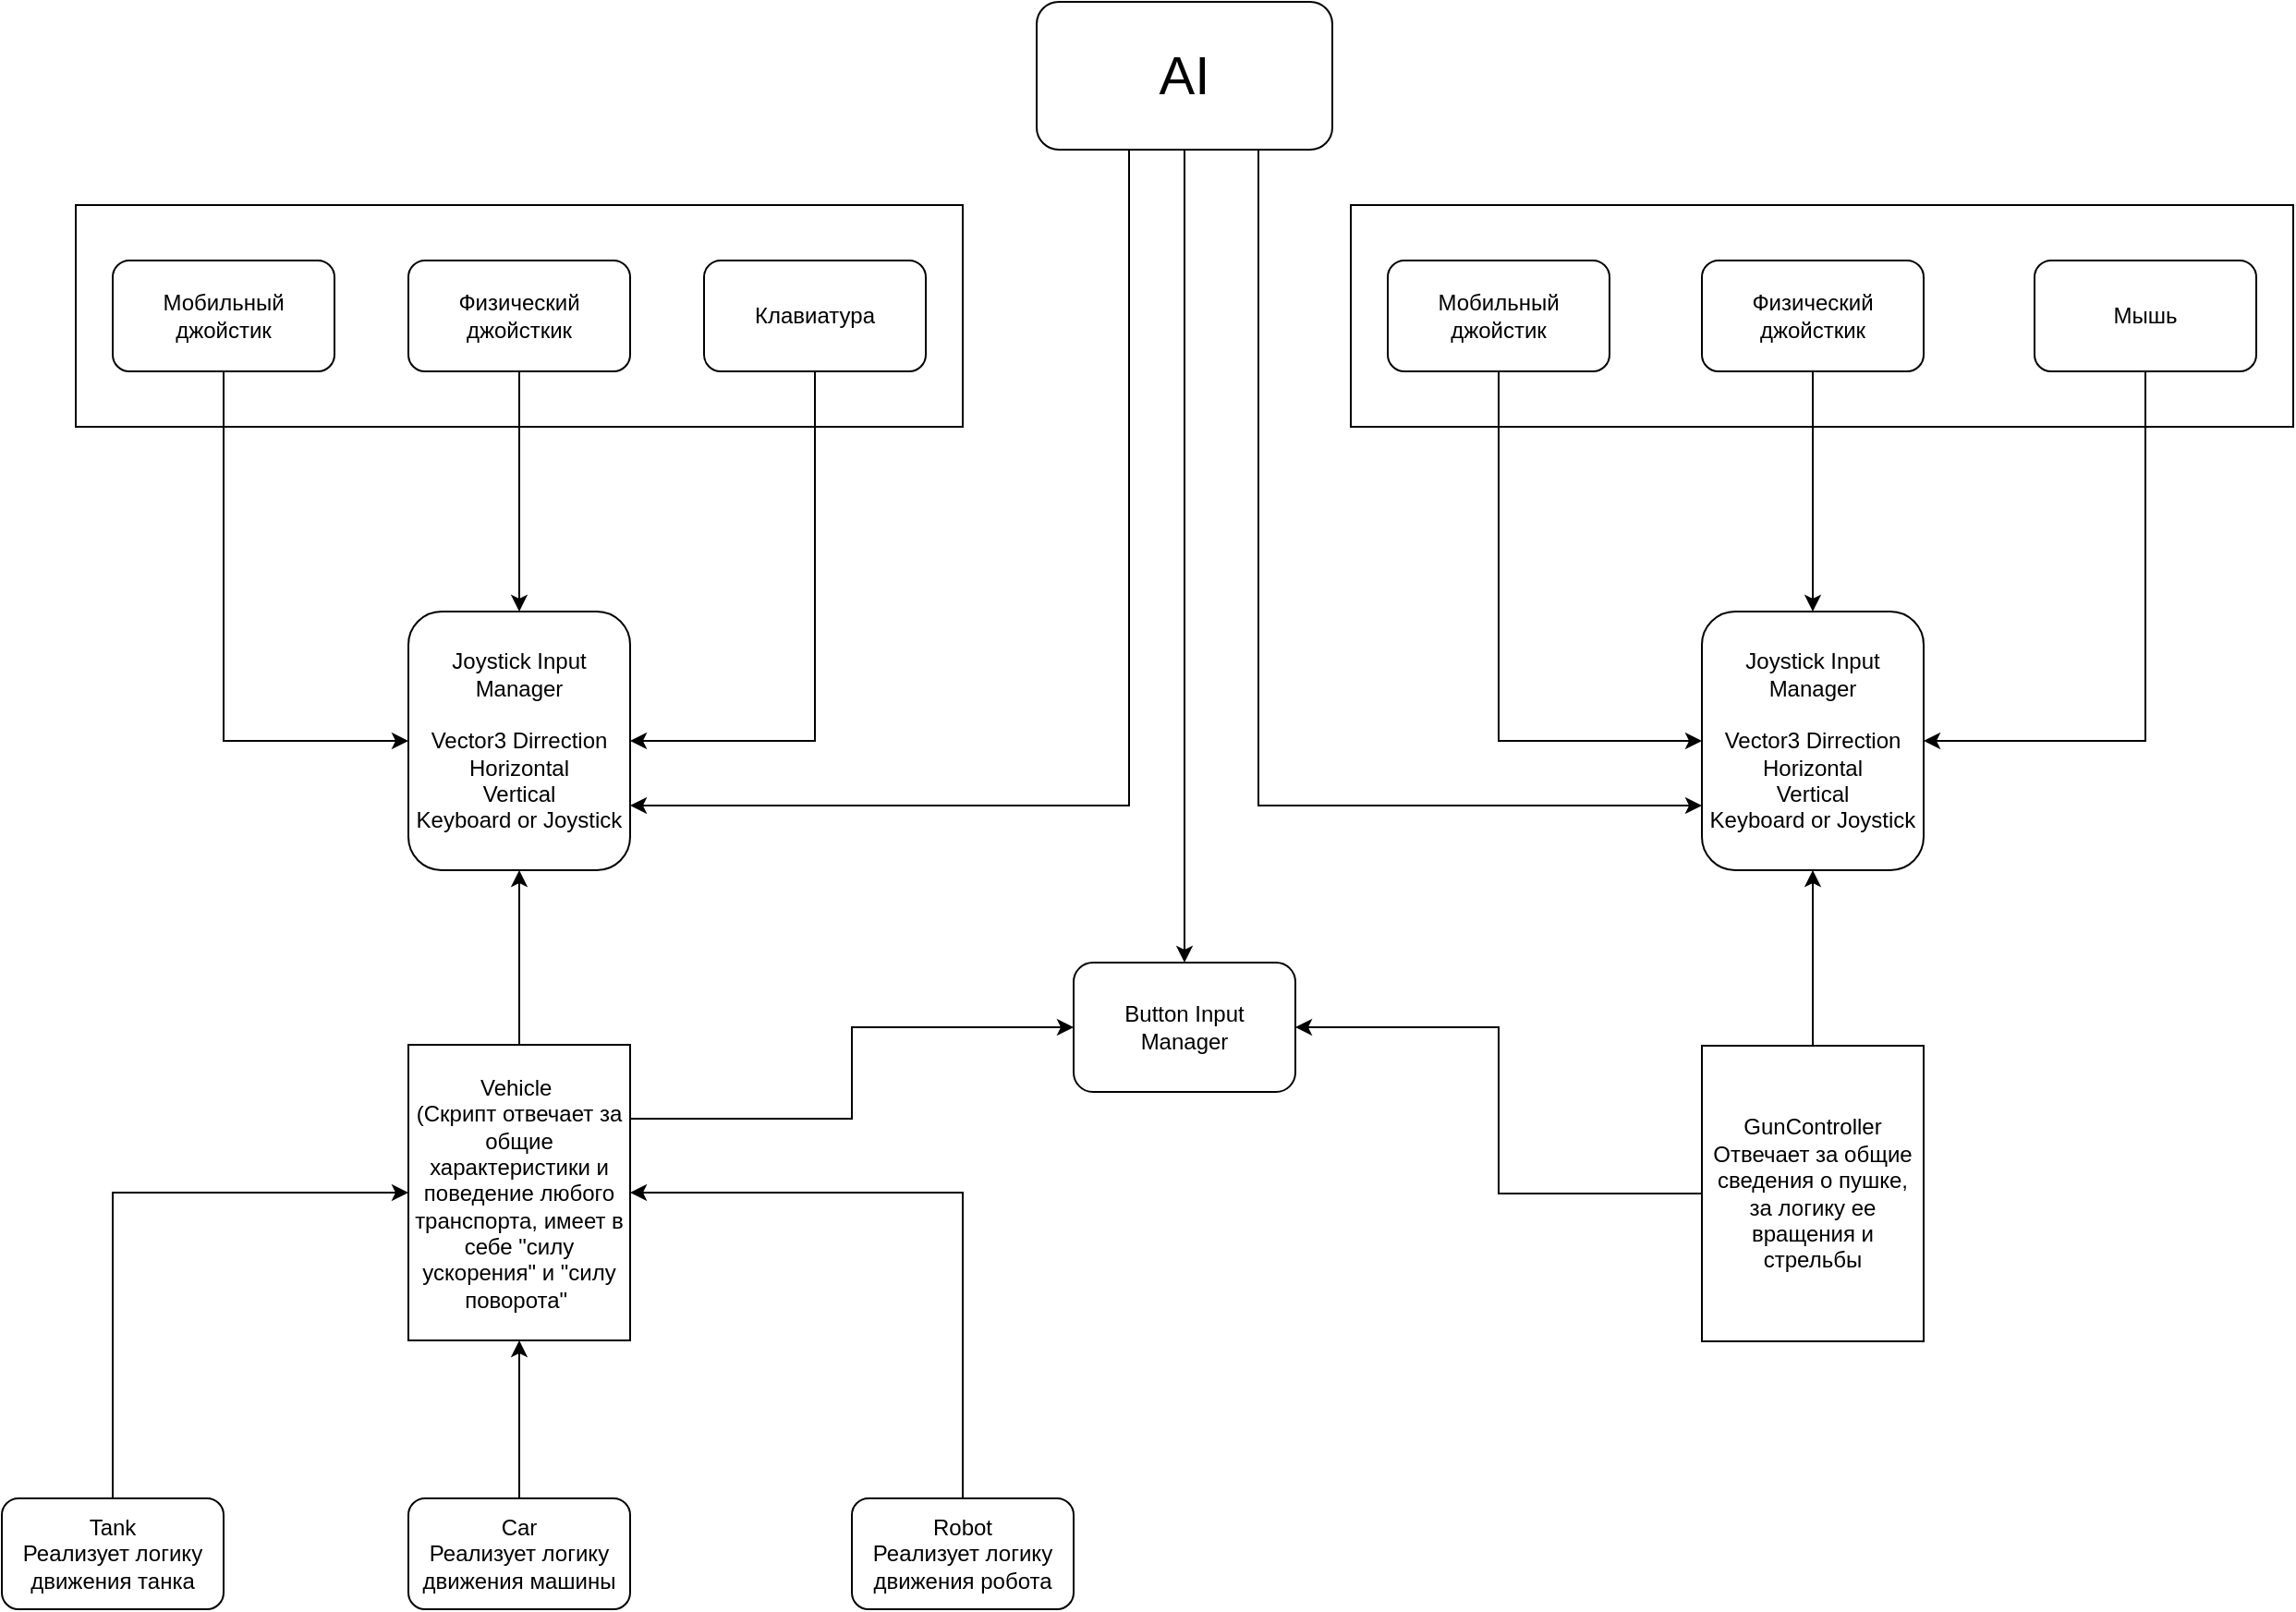 <mxfile version="15.5.9" type="device"><diagram id="kHC48MarmEhejbIq2sH6" name="Page-1"><mxGraphModel dx="1730" dy="2081" grid="1" gridSize="10" guides="1" tooltips="1" connect="1" arrows="1" fold="1" page="1" pageScale="1" pageWidth="827" pageHeight="1169" math="0" shadow="0"><root><mxCell id="0"/><mxCell id="1" parent="0"/><mxCell id="1jwSGr2km85TbRwx9ZrO-22" value="" style="rounded=0;whiteSpace=wrap;html=1;fontSize=28;verticalAlign=top;" vertex="1" parent="1"><mxGeometry x="870" y="50" width="510" height="120" as="geometry"/></mxCell><mxCell id="1jwSGr2km85TbRwx9ZrO-4" value="" style="rounded=0;whiteSpace=wrap;html=1;fontSize=28;verticalAlign=top;" vertex="1" parent="1"><mxGeometry x="180" y="50" width="480" height="120" as="geometry"/></mxCell><mxCell id="RUuZwyvVEI0nl_0P8ogM-1" value="Joystick Input Manager&lt;br&gt;&lt;br&gt;Vector3 Dirrection&lt;br&gt;Horizontal&lt;br&gt;Vertical&lt;br&gt;Keyboard or Joystick" style="rounded=1;whiteSpace=wrap;html=1;" parent="1" vertex="1"><mxGeometry x="360" y="270" width="120" height="140" as="geometry"/></mxCell><mxCell id="RUuZwyvVEI0nl_0P8ogM-8" style="edgeStyle=orthogonalEdgeStyle;rounded=0;orthogonalLoop=1;jettySize=auto;html=1;exitX=0.5;exitY=1;exitDx=0;exitDy=0;entryX=0;entryY=0.5;entryDx=0;entryDy=0;" parent="1" source="RUuZwyvVEI0nl_0P8ogM-2" target="RUuZwyvVEI0nl_0P8ogM-1" edge="1"><mxGeometry relative="1" as="geometry"/></mxCell><mxCell id="RUuZwyvVEI0nl_0P8ogM-2" value="Мобильный джойстик" style="rounded=1;whiteSpace=wrap;html=1;" parent="1" vertex="1"><mxGeometry x="200" y="80" width="120" height="60" as="geometry"/></mxCell><mxCell id="RUuZwyvVEI0nl_0P8ogM-7" style="edgeStyle=orthogonalEdgeStyle;rounded=0;orthogonalLoop=1;jettySize=auto;html=1;exitX=0.5;exitY=1;exitDx=0;exitDy=0;entryX=0.5;entryY=0;entryDx=0;entryDy=0;" parent="1" source="RUuZwyvVEI0nl_0P8ogM-3" target="RUuZwyvVEI0nl_0P8ogM-1" edge="1"><mxGeometry relative="1" as="geometry"/></mxCell><mxCell id="RUuZwyvVEI0nl_0P8ogM-3" value="Физический джойсткик" style="rounded=1;whiteSpace=wrap;html=1;" parent="1" vertex="1"><mxGeometry x="360" y="80" width="120" height="60" as="geometry"/></mxCell><mxCell id="RUuZwyvVEI0nl_0P8ogM-6" style="edgeStyle=orthogonalEdgeStyle;rounded=0;orthogonalLoop=1;jettySize=auto;html=1;exitX=0.5;exitY=1;exitDx=0;exitDy=0;entryX=1;entryY=0.5;entryDx=0;entryDy=0;" parent="1" source="RUuZwyvVEI0nl_0P8ogM-4" target="RUuZwyvVEI0nl_0P8ogM-1" edge="1"><mxGeometry relative="1" as="geometry"/></mxCell><mxCell id="RUuZwyvVEI0nl_0P8ogM-4" value="Клавиатура" style="rounded=1;whiteSpace=wrap;html=1;" parent="1" vertex="1"><mxGeometry x="520" y="80" width="120" height="60" as="geometry"/></mxCell><mxCell id="RUuZwyvVEI0nl_0P8ogM-14" style="edgeStyle=orthogonalEdgeStyle;rounded=0;orthogonalLoop=1;jettySize=auto;html=1;exitX=0.5;exitY=0;exitDx=0;exitDy=0;entryX=0.5;entryY=1;entryDx=0;entryDy=0;" parent="1" source="RUuZwyvVEI0nl_0P8ogM-9" target="RUuZwyvVEI0nl_0P8ogM-1" edge="1"><mxGeometry relative="1" as="geometry"/></mxCell><mxCell id="1jwSGr2km85TbRwx9ZrO-24" style="edgeStyle=orthogonalEdgeStyle;rounded=0;orthogonalLoop=1;jettySize=auto;html=1;exitX=1;exitY=0.25;exitDx=0;exitDy=0;entryX=0;entryY=0.5;entryDx=0;entryDy=0;fontSize=12;" edge="1" parent="1" source="RUuZwyvVEI0nl_0P8ogM-9" target="1jwSGr2km85TbRwx9ZrO-17"><mxGeometry relative="1" as="geometry"/></mxCell><mxCell id="RUuZwyvVEI0nl_0P8ogM-9" value="Vehicle&amp;nbsp;&lt;br&gt;(Скрипт отвечает за общие характеристики и поведение любого транспорта, имеет в себе &quot;силу ускорения&quot; и &quot;силу поворота&quot;&amp;nbsp;" style="rounded=0;whiteSpace=wrap;html=1;" parent="1" vertex="1"><mxGeometry x="360" y="504.5" width="120" height="160" as="geometry"/></mxCell><mxCell id="RUuZwyvVEI0nl_0P8ogM-15" style="edgeStyle=orthogonalEdgeStyle;rounded=0;orthogonalLoop=1;jettySize=auto;html=1;exitX=0.5;exitY=0;exitDx=0;exitDy=0;entryX=0;entryY=0.5;entryDx=0;entryDy=0;" parent="1" source="RUuZwyvVEI0nl_0P8ogM-11" target="RUuZwyvVEI0nl_0P8ogM-9" edge="1"><mxGeometry relative="1" as="geometry"/></mxCell><mxCell id="RUuZwyvVEI0nl_0P8ogM-11" value="Tank&lt;br&gt;Реализует логику движения танка" style="rounded=1;whiteSpace=wrap;html=1;" parent="1" vertex="1"><mxGeometry x="140" y="750" width="120" height="60" as="geometry"/></mxCell><mxCell id="RUuZwyvVEI0nl_0P8ogM-16" style="edgeStyle=orthogonalEdgeStyle;rounded=0;orthogonalLoop=1;jettySize=auto;html=1;exitX=0.5;exitY=0;exitDx=0;exitDy=0;entryX=0.5;entryY=1;entryDx=0;entryDy=0;" parent="1" source="RUuZwyvVEI0nl_0P8ogM-12" target="RUuZwyvVEI0nl_0P8ogM-9" edge="1"><mxGeometry relative="1" as="geometry"/></mxCell><mxCell id="RUuZwyvVEI0nl_0P8ogM-12" value="Car&lt;br&gt;Реализует логику движения машины" style="rounded=1;whiteSpace=wrap;html=1;" parent="1" vertex="1"><mxGeometry x="360" y="750" width="120" height="60" as="geometry"/></mxCell><mxCell id="RUuZwyvVEI0nl_0P8ogM-17" style="edgeStyle=orthogonalEdgeStyle;rounded=0;orthogonalLoop=1;jettySize=auto;html=1;exitX=0.5;exitY=0;exitDx=0;exitDy=0;entryX=1;entryY=0.5;entryDx=0;entryDy=0;" parent="1" source="RUuZwyvVEI0nl_0P8ogM-13" target="RUuZwyvVEI0nl_0P8ogM-9" edge="1"><mxGeometry relative="1" as="geometry"/></mxCell><mxCell id="RUuZwyvVEI0nl_0P8ogM-13" value="Robot&lt;br&gt;Реализует логику движения робота" style="rounded=1;whiteSpace=wrap;html=1;" parent="1" vertex="1"><mxGeometry x="600" y="750" width="120" height="60" as="geometry"/></mxCell><mxCell id="1jwSGr2km85TbRwx9ZrO-18" style="edgeStyle=orthogonalEdgeStyle;rounded=0;orthogonalLoop=1;jettySize=auto;html=1;exitX=0.25;exitY=1;exitDx=0;exitDy=0;entryX=1;entryY=0.75;entryDx=0;entryDy=0;fontSize=12;" edge="1" parent="1" source="1jwSGr2km85TbRwx9ZrO-1" target="RUuZwyvVEI0nl_0P8ogM-1"><mxGeometry relative="1" as="geometry"><Array as="points"><mxPoint x="750" y="375"/></Array></mxGeometry></mxCell><mxCell id="1jwSGr2km85TbRwx9ZrO-19" style="edgeStyle=orthogonalEdgeStyle;rounded=0;orthogonalLoop=1;jettySize=auto;html=1;exitX=0.75;exitY=1;exitDx=0;exitDy=0;entryX=0;entryY=0.75;entryDx=0;entryDy=0;fontSize=12;" edge="1" parent="1" source="1jwSGr2km85TbRwx9ZrO-1" target="1jwSGr2km85TbRwx9ZrO-11"><mxGeometry relative="1" as="geometry"/></mxCell><mxCell id="1jwSGr2km85TbRwx9ZrO-21" style="edgeStyle=orthogonalEdgeStyle;rounded=0;orthogonalLoop=1;jettySize=auto;html=1;exitX=0.5;exitY=1;exitDx=0;exitDy=0;entryX=0.5;entryY=0;entryDx=0;entryDy=0;fontSize=12;" edge="1" parent="1" source="1jwSGr2km85TbRwx9ZrO-1" target="1jwSGr2km85TbRwx9ZrO-17"><mxGeometry relative="1" as="geometry"/></mxCell><mxCell id="1jwSGr2km85TbRwx9ZrO-1" value="&lt;font style=&quot;font-size: 29px&quot;&gt;AI&lt;/font&gt;" style="rounded=1;whiteSpace=wrap;html=1;" vertex="1" parent="1"><mxGeometry x="700" y="-60" width="160" height="80" as="geometry"/></mxCell><mxCell id="1jwSGr2km85TbRwx9ZrO-12" style="edgeStyle=orthogonalEdgeStyle;rounded=0;orthogonalLoop=1;jettySize=auto;html=1;exitX=0.5;exitY=1;exitDx=0;exitDy=0;entryX=0;entryY=0.5;entryDx=0;entryDy=0;fontSize=12;" edge="1" parent="1" source="1jwSGr2km85TbRwx9ZrO-7" target="1jwSGr2km85TbRwx9ZrO-11"><mxGeometry relative="1" as="geometry"/></mxCell><mxCell id="1jwSGr2km85TbRwx9ZrO-7" value="Мобильный джойстик" style="rounded=1;whiteSpace=wrap;html=1;" vertex="1" parent="1"><mxGeometry x="890" y="80" width="120" height="60" as="geometry"/></mxCell><mxCell id="1jwSGr2km85TbRwx9ZrO-13" style="edgeStyle=orthogonalEdgeStyle;rounded=0;orthogonalLoop=1;jettySize=auto;html=1;exitX=0.5;exitY=1;exitDx=0;exitDy=0;entryX=0.5;entryY=0;entryDx=0;entryDy=0;fontSize=12;" edge="1" parent="1" source="1jwSGr2km85TbRwx9ZrO-9" target="1jwSGr2km85TbRwx9ZrO-11"><mxGeometry relative="1" as="geometry"/></mxCell><mxCell id="1jwSGr2km85TbRwx9ZrO-9" value="Физический джойсткик" style="rounded=1;whiteSpace=wrap;html=1;" vertex="1" parent="1"><mxGeometry x="1060" y="80" width="120" height="60" as="geometry"/></mxCell><mxCell id="1jwSGr2km85TbRwx9ZrO-14" style="edgeStyle=orthogonalEdgeStyle;rounded=0;orthogonalLoop=1;jettySize=auto;html=1;exitX=0.5;exitY=1;exitDx=0;exitDy=0;entryX=1;entryY=0.5;entryDx=0;entryDy=0;fontSize=12;" edge="1" parent="1" source="1jwSGr2km85TbRwx9ZrO-10" target="1jwSGr2km85TbRwx9ZrO-11"><mxGeometry relative="1" as="geometry"/></mxCell><mxCell id="1jwSGr2km85TbRwx9ZrO-10" value="Мышь" style="rounded=1;whiteSpace=wrap;html=1;" vertex="1" parent="1"><mxGeometry x="1240" y="80" width="120" height="60" as="geometry"/></mxCell><mxCell id="1jwSGr2km85TbRwx9ZrO-11" value="Joystick Input Manager&lt;br&gt;&lt;br&gt;Vector3 Dirrection&lt;br&gt;Horizontal&lt;br&gt;Vertical&lt;br&gt;Keyboard or Joystick" style="rounded=1;whiteSpace=wrap;html=1;" vertex="1" parent="1"><mxGeometry x="1060" y="270" width="120" height="140" as="geometry"/></mxCell><mxCell id="1jwSGr2km85TbRwx9ZrO-16" style="edgeStyle=orthogonalEdgeStyle;rounded=0;orthogonalLoop=1;jettySize=auto;html=1;exitX=0.5;exitY=0;exitDx=0;exitDy=0;entryX=0.5;entryY=1;entryDx=0;entryDy=0;fontSize=12;" edge="1" parent="1" source="1jwSGr2km85TbRwx9ZrO-15" target="1jwSGr2km85TbRwx9ZrO-11"><mxGeometry relative="1" as="geometry"/></mxCell><mxCell id="1jwSGr2km85TbRwx9ZrO-25" style="edgeStyle=orthogonalEdgeStyle;rounded=0;orthogonalLoop=1;jettySize=auto;html=1;exitX=0;exitY=0.5;exitDx=0;exitDy=0;entryX=1;entryY=0.5;entryDx=0;entryDy=0;fontSize=12;" edge="1" parent="1" source="1jwSGr2km85TbRwx9ZrO-15" target="1jwSGr2km85TbRwx9ZrO-17"><mxGeometry relative="1" as="geometry"/></mxCell><mxCell id="1jwSGr2km85TbRwx9ZrO-15" value="GunController&lt;br&gt;Отвечает за общие сведения о пушке, за логику ее вращения и стрельбы" style="rounded=0;whiteSpace=wrap;html=1;" vertex="1" parent="1"><mxGeometry x="1060" y="505" width="120" height="160" as="geometry"/></mxCell><mxCell id="1jwSGr2km85TbRwx9ZrO-17" value="Button Input &lt;br&gt;Manager" style="rounded=1;whiteSpace=wrap;html=1;fontSize=12;verticalAlign=middle;align=center;" vertex="1" parent="1"><mxGeometry x="720" y="460" width="120" height="70" as="geometry"/></mxCell></root></mxGraphModel></diagram></mxfile>